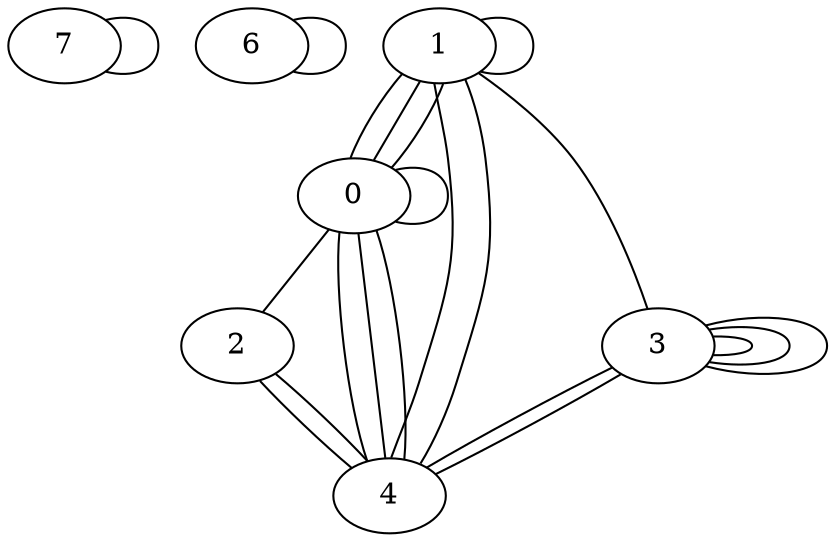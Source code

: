graph {
7 -- 7
6 -- 6
0 -- 0
0 -- 2
0 -- 4
0 -- 4
0 -- 4
1 -- 1
1 -- 3
1 -- 4
1 -- 4
2 -- 4
2 -- 4
3 -- 3
3 -- 4
3 -- 4
3 -- 3
3 -- 3
1 -- 0
1 -- 0
1 -- 0
}
